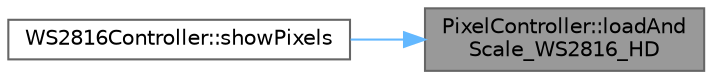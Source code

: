 digraph "PixelController::loadAndScale_WS2816_HD"
{
 // LATEX_PDF_SIZE
  bgcolor="transparent";
  edge [fontname=Helvetica,fontsize=10,labelfontname=Helvetica,labelfontsize=10];
  node [fontname=Helvetica,fontsize=10,shape=box,height=0.2,width=0.4];
  rankdir="RL";
  Node1 [id="Node000001",label="PixelController::loadAnd\lScale_WS2816_HD",height=0.2,width=0.4,color="gray40", fillcolor="grey60", style="filled", fontcolor="black",tooltip=" "];
  Node1 -> Node2 [id="edge1_Node000001_Node000002",dir="back",color="steelblue1",style="solid",tooltip=" "];
  Node2 [id="Node000002",label="WS2816Controller::showPixels",height=0.2,width=0.4,color="grey40", fillcolor="white", style="filled",URL="$d4/d28/group___chipsets.html#a7d9891631bb3b4e35dcbb93180ac8a55",tooltip="Send the LED data to the strip."];
}
